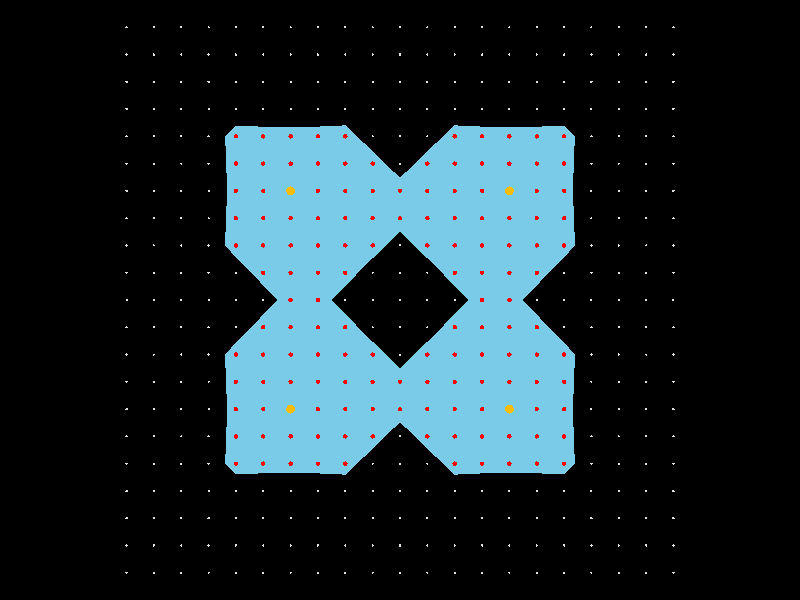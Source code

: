 #include "colors.inc"
#include "textures.inc"

camera {
  perspective
  location <0, 0, -11>
  direction z
}

light_source {
  <-1, 1, 0>
  color <1, 1, 1>
  parallel
}

sphere {
<-5, -5, 0>, 0.02
  texture {
    Water
    pigment {
      Gray
    }
  }
}

sphere {
<-4.5, -5, 0>, 0.02
  texture {
    Water
    pigment {
      Gray
    }
  }
}

sphere {
<-4, -5, 0>, 0.02
  texture {
    Water
    pigment {
      Gray
    }
  }
}

sphere {
<-3.5, -5, 0>, 0.02
  texture {
    Water
    pigment {
      Gray
    }
  }
}

sphere {
<-3, -5, 0>, 0.02
  texture {
    Water
    pigment {
      Gray
    }
  }
}

sphere {
<-2.5, -5, 0>, 0.02
  texture {
    Water
    pigment {
      Gray
    }
  }
}

sphere {
<-2, -5, 0>, 0.02
  texture {
    Water
    pigment {
      Gray
    }
  }
}

sphere {
<-1.5, -5, 0>, 0.02
  texture {
    Water
    pigment {
      Gray
    }
  }
}

sphere {
<-1, -5, 0>, 0.02
  texture {
    Water
    pigment {
      Gray
    }
  }
}

sphere {
<-0.5, -5, 0>, 0.02
  texture {
    Water
    pigment {
      Gray
    }
  }
}

sphere {
<0, -5, 0>, 0.02
  texture {
    Water
    pigment {
      Gray
    }
  }
}

sphere {
<0.5, -5, 0>, 0.02
  texture {
    Water
    pigment {
      Gray
    }
  }
}

sphere {
<1, -5, 0>, 0.02
  texture {
    Water
    pigment {
      Gray
    }
  }
}

sphere {
<1.5, -5, 0>, 0.02
  texture {
    Water
    pigment {
      Gray
    }
  }
}

sphere {
<2, -5, 0>, 0.02
  texture {
    Water
    pigment {
      Gray
    }
  }
}

sphere {
<2.5, -5, 0>, 0.02
  texture {
    Water
    pigment {
      Gray
    }
  }
}

sphere {
<3, -5, 0>, 0.02
  texture {
    Water
    pigment {
      Gray
    }
  }
}

sphere {
<3.5, -5, 0>, 0.02
  texture {
    Water
    pigment {
      Gray
    }
  }
}

sphere {
<4, -5, 0>, 0.02
  texture {
    Water
    pigment {
      Gray
    }
  }
}

sphere {
<4.5, -5, 0>, 0.02
  texture {
    Water
    pigment {
      Gray
    }
  }
}

sphere {
<5, -5, 0>, 0.02
  texture {
    Water
    pigment {
      Gray
    }
  }
}

sphere {
<-5, -4.5, 0>, 0.02
  texture {
    Water
    pigment {
      Gray
    }
  }
}

sphere {
<-4.5, -4.5, 0>, 0.02
  texture {
    Water
    pigment {
      Gray
    }
  }
}

sphere {
<-4, -4.5, 0>, 0.02
  texture {
    Water
    pigment {
      Gray
    }
  }
}

sphere {
<-3.5, -4.5, 0>, 0.02
  texture {
    Water
    pigment {
      Gray
    }
  }
}

sphere {
<-3, -4.5, 0>, 0.02
  texture {
    Water
    pigment {
      Gray
    }
  }
}

sphere {
<-2.5, -4.5, 0>, 0.02
  texture {
    Water
    pigment {
      Gray
    }
  }
}

sphere {
<-2, -4.5, 0>, 0.02
  texture {
    Water
    pigment {
      Gray
    }
  }
}

sphere {
<-1.5, -4.5, 0>, 0.02
  texture {
    Water
    pigment {
      Gray
    }
  }
}

sphere {
<-1, -4.5, 0>, 0.02
  texture {
    Water
    pigment {
      Gray
    }
  }
}

sphere {
<-0.5, -4.5, 0>, 0.02
  texture {
    Water
    pigment {
      Gray
    }
  }
}

sphere {
<0, -4.5, 0>, 0.02
  texture {
    Water
    pigment {
      Gray
    }
  }
}

sphere {
<0.5, -4.5, 0>, 0.02
  texture {
    Water
    pigment {
      Gray
    }
  }
}

sphere {
<1, -4.5, 0>, 0.02
  texture {
    Water
    pigment {
      Gray
    }
  }
}

sphere {
<1.5, -4.5, 0>, 0.02
  texture {
    Water
    pigment {
      Gray
    }
  }
}

sphere {
<2, -4.5, 0>, 0.02
  texture {
    Water
    pigment {
      Gray
    }
  }
}

sphere {
<2.5, -4.5, 0>, 0.02
  texture {
    Water
    pigment {
      Gray
    }
  }
}

sphere {
<3, -4.5, 0>, 0.02
  texture {
    Water
    pigment {
      Gray
    }
  }
}

sphere {
<3.5, -4.5, 0>, 0.02
  texture {
    Water
    pigment {
      Gray
    }
  }
}

sphere {
<4, -4.5, 0>, 0.02
  texture {
    Water
    pigment {
      Gray
    }
  }
}

sphere {
<4.5, -4.5, 0>, 0.02
  texture {
    Water
    pigment {
      Gray
    }
  }
}

sphere {
<5, -4.5, 0>, 0.02
  texture {
    Water
    pigment {
      Gray
    }
  }
}

sphere {
<-5, -4, 0>, 0.02
  texture {
    Water
    pigment {
      Gray
    }
  }
}

sphere {
<-4.5, -4, 0>, 0.02
  texture {
    Water
    pigment {
      Gray
    }
  }
}

sphere {
<-4, -4, 0>, 0.02
  texture {
    Water
    pigment {
      Gray
    }
  }
}

sphere {
<-3.5, -4, 0>, 0.02
  texture {
    Water
    pigment {
      Gray
    }
  }
}

sphere {
<-3, -4, 0>, 0.02
  texture {
    Water
    pigment {
      Gray
    }
  }
}

sphere {
<-2.5, -4, 0>, 0.02
  texture {
    Water
    pigment {
      Gray
    }
  }
}

sphere {
<-2, -4, 0>, 0.02
  texture {
    Water
    pigment {
      Gray
    }
  }
}

sphere {
<-1.5, -4, 0>, 0.02
  texture {
    Water
    pigment {
      Gray
    }
  }
}

sphere {
<-1, -4, 0>, 0.02
  texture {
    Water
    pigment {
      Gray
    }
  }
}

sphere {
<-0.5, -4, 0>, 0.02
  texture {
    Water
    pigment {
      Gray
    }
  }
}

sphere {
<0, -4, 0>, 0.02
  texture {
    Water
    pigment {
      Gray
    }
  }
}

sphere {
<0.5, -4, 0>, 0.02
  texture {
    Water
    pigment {
      Gray
    }
  }
}

sphere {
<1, -4, 0>, 0.02
  texture {
    Water
    pigment {
      Gray
    }
  }
}

sphere {
<1.5, -4, 0>, 0.02
  texture {
    Water
    pigment {
      Gray
    }
  }
}

sphere {
<2, -4, 0>, 0.02
  texture {
    Water
    pigment {
      Gray
    }
  }
}

sphere {
<2.5, -4, 0>, 0.02
  texture {
    Water
    pigment {
      Gray
    }
  }
}

sphere {
<3, -4, 0>, 0.02
  texture {
    Water
    pigment {
      Gray
    }
  }
}

sphere {
<3.5, -4, 0>, 0.02
  texture {
    Water
    pigment {
      Gray
    }
  }
}

sphere {
<4, -4, 0>, 0.02
  texture {
    Water
    pigment {
      Gray
    }
  }
}

sphere {
<4.5, -4, 0>, 0.02
  texture {
    Water
    pigment {
      Gray
    }
  }
}

sphere {
<5, -4, 0>, 0.02
  texture {
    Water
    pigment {
      Gray
    }
  }
}

sphere {
<-5, -3.5, 0>, 0.02
  texture {
    Water
    pigment {
      Gray
    }
  }
}

sphere {
<-4.5, -3.5, 0>, 0.02
  texture {
    Water
    pigment {
      Gray
    }
  }
}

sphere {
<-4, -3.5, 0>, 0.02
  texture {
    Water
    pigment {
      Gray
    }
  }
}

sphere {
<-3.5, -3.5, 0>, 0.02
  texture {
    Water
    pigment {
      Gray
    }
  }
}

sphere {
<-3, -3.5, 0>, 0.02
  texture {
    Water
    pigment {
      Gray
    }
  }
}

sphere {
<-2.5, -3.5, 0>, 0.02
  texture {
    Water
    pigment {
      Gray
    }
  }
}

sphere {
<-2, -3.5, 0>, 0.02
  texture {
    Water
    pigment {
      Gray
    }
  }
}

sphere {
<-1.5, -3.5, 0>, 0.02
  texture {
    Water
    pigment {
      Gray
    }
  }
}

sphere {
<-1, -3.5, 0>, 0.02
  texture {
    Water
    pigment {
      Gray
    }
  }
}

sphere {
<-0.5, -3.5, 0>, 0.02
  texture {
    Water
    pigment {
      Gray
    }
  }
}

sphere {
<0, -3.5, 0>, 0.02
  texture {
    Water
    pigment {
      Gray
    }
  }
}

sphere {
<0.5, -3.5, 0>, 0.02
  texture {
    Water
    pigment {
      Gray
    }
  }
}

sphere {
<1, -3.5, 0>, 0.02
  texture {
    Water
    pigment {
      Gray
    }
  }
}

sphere {
<1.5, -3.5, 0>, 0.02
  texture {
    Water
    pigment {
      Gray
    }
  }
}

sphere {
<2, -3.5, 0>, 0.02
  texture {
    Water
    pigment {
      Gray
    }
  }
}

sphere {
<2.5, -3.5, 0>, 0.02
  texture {
    Water
    pigment {
      Gray
    }
  }
}

sphere {
<3, -3.5, 0>, 0.02
  texture {
    Water
    pigment {
      Gray
    }
  }
}

sphere {
<3.5, -3.5, 0>, 0.02
  texture {
    Water
    pigment {
      Gray
    }
  }
}

sphere {
<4, -3.5, 0>, 0.02
  texture {
    Water
    pigment {
      Gray
    }
  }
}

sphere {
<4.5, -3.5, 0>, 0.02
  texture {
    Water
    pigment {
      Gray
    }
  }
}

sphere {
<5, -3.5, 0>, 0.02
  texture {
    Water
    pigment {
      Gray
    }
  }
}

sphere {
<-5, -3, 0>, 0.02
  texture {
    Water
    pigment {
      Gray
    }
  }
}

sphere {
<-4.5, -3, 0>, 0.02
  texture {
    Water
    pigment {
      Gray
    }
  }
}

sphere {
<-4, -3, 0>, 0.02
  texture {
    Water
    pigment {
      Gray
    }
  }
}

sphere {
<-3.5, -3, 0>, 0.02
  texture {
    Water
    pigment {
      Gray
    }
  }
}

sphere {
<-3, -3, 0>, 0.02
  texture {
    Water
    pigment {
      Gray
    }
  }
}

sphere {
<-2.5, -3, 0>, 0.02
  texture {
    Water
    pigment {
      Gray
    }
  }
}

sphere {
<-2, -3, 0>, 0.02
  texture {
    Water
    pigment {
      Gray
    }
  }
}

sphere {
<-1.5, -3, 0>, 0.02
  texture {
    Water
    pigment {
      Gray
    }
  }
}

sphere {
<-1, -3, 0>, 0.02
  texture {
    Water
    pigment {
      Gray
    }
  }
}

sphere {
<-0.5, -3, 0>, 0.02
  texture {
    Water
    pigment {
      Gray
    }
  }
}

sphere {
<0, -3, 0>, 0.02
  texture {
    Water
    pigment {
      Gray
    }
  }
}

sphere {
<0.5, -3, 0>, 0.02
  texture {
    Water
    pigment {
      Gray
    }
  }
}

sphere {
<1, -3, 0>, 0.02
  texture {
    Water
    pigment {
      Gray
    }
  }
}

sphere {
<1.5, -3, 0>, 0.02
  texture {
    Water
    pigment {
      Gray
    }
  }
}

sphere {
<2, -3, 0>, 0.02
  texture {
    Water
    pigment {
      Gray
    }
  }
}

sphere {
<2.5, -3, 0>, 0.02
  texture {
    Water
    pigment {
      Gray
    }
  }
}

sphere {
<3, -3, 0>, 0.02
  texture {
    Water
    pigment {
      Gray
    }
  }
}

sphere {
<3.5, -3, 0>, 0.02
  texture {
    Water
    pigment {
      Gray
    }
  }
}

sphere {
<4, -3, 0>, 0.02
  texture {
    Water
    pigment {
      Gray
    }
  }
}

sphere {
<4.5, -3, 0>, 0.02
  texture {
    Water
    pigment {
      Gray
    }
  }
}

sphere {
<5, -3, 0>, 0.02
  texture {
    Water
    pigment {
      Gray
    }
  }
}

sphere {
<-5, -2.5, 0>, 0.02
  texture {
    Water
    pigment {
      Gray
    }
  }
}

sphere {
<-4.5, -2.5, 0>, 0.02
  texture {
    Water
    pigment {
      Gray
    }
  }
}

sphere {
<-4, -2.5, 0>, 0.02
  texture {
    Water
    pigment {
      Gray
    }
  }
}

sphere {
<-3.5, -2.5, 0>, 0.02
  texture {
    Water
    pigment {
      Gray
    }
  }
}

sphere {
<-3, -2.5, 0>, 0.02
  texture {
    Water
    pigment {
      Gray
    }
  }
}

sphere {
<-2.5, -2.5, 0>, 0.02
  texture {
    Water
    pigment {
      Gray
    }
  }
}

sphere {
<-2, -2.5, 0>, 0.02
  texture {
    Water
    pigment {
      Gray
    }
  }
}

sphere {
<-1.5, -2.5, 0>, 0.02
  texture {
    Water
    pigment {
      Gray
    }
  }
}

sphere {
<-1, -2.5, 0>, 0.02
  texture {
    Water
    pigment {
      Gray
    }
  }
}

sphere {
<-0.5, -2.5, 0>, 0.02
  texture {
    Water
    pigment {
      Gray
    }
  }
}

sphere {
<0, -2.5, 0>, 0.02
  texture {
    Water
    pigment {
      Gray
    }
  }
}

sphere {
<0.5, -2.5, 0>, 0.02
  texture {
    Water
    pigment {
      Gray
    }
  }
}

sphere {
<1, -2.5, 0>, 0.02
  texture {
    Water
    pigment {
      Gray
    }
  }
}

sphere {
<1.5, -2.5, 0>, 0.02
  texture {
    Water
    pigment {
      Gray
    }
  }
}

sphere {
<2, -2.5, 0>, 0.02
  texture {
    Water
    pigment {
      Gray
    }
  }
}

sphere {
<2.5, -2.5, 0>, 0.02
  texture {
    Water
    pigment {
      Gray
    }
  }
}

sphere {
<3, -2.5, 0>, 0.02
  texture {
    Water
    pigment {
      Gray
    }
  }
}

sphere {
<3.5, -2.5, 0>, 0.02
  texture {
    Water
    pigment {
      Gray
    }
  }
}

sphere {
<4, -2.5, 0>, 0.02
  texture {
    Water
    pigment {
      Gray
    }
  }
}

sphere {
<4.5, -2.5, 0>, 0.02
  texture {
    Water
    pigment {
      Gray
    }
  }
}

sphere {
<5, -2.5, 0>, 0.02
  texture {
    Water
    pigment {
      Gray
    }
  }
}

sphere {
<-5, -2, 0>, 0.02
  texture {
    Water
    pigment {
      Gray
    }
  }
}

sphere {
<-4.5, -2, 0>, 0.02
  texture {
    Water
    pigment {
      Gray
    }
  }
}

sphere {
<-4, -2, 0>, 0.02
  texture {
    Water
    pigment {
      Gray
    }
  }
}

sphere {
<-3.5, -2, 0>, 0.02
  texture {
    Water
    pigment {
      Gray
    }
  }
}

sphere {
<-3, -2, 0>, 0.02
  texture {
    Water
    pigment {
      Gray
    }
  }
}

sphere {
<-2.5, -2, 0>, 0.02
  texture {
    Water
    pigment {
      Gray
    }
  }
}

sphere {
<-2, -2, 0>, 0.02
  texture {
    Water
    pigment {
      Gray
    }
  }
}

sphere {
<-1.5, -2, 0>, 0.02
  texture {
    Water
    pigment {
      Gray
    }
  }
}

sphere {
<-1, -2, 0>, 0.02
  texture {
    Water
    pigment {
      Gray
    }
  }
}

sphere {
<-0.5, -2, 0>, 0.02
  texture {
    Water
    pigment {
      Gray
    }
  }
}

sphere {
<0, -2, 0>, 0.02
  texture {
    Water
    pigment {
      Gray
    }
  }
}

sphere {
<0.5, -2, 0>, 0.02
  texture {
    Water
    pigment {
      Gray
    }
  }
}

sphere {
<1, -2, 0>, 0.02
  texture {
    Water
    pigment {
      Gray
    }
  }
}

sphere {
<1.5, -2, 0>, 0.02
  texture {
    Water
    pigment {
      Gray
    }
  }
}

sphere {
<2, -2, 0>, 0.02
  texture {
    Water
    pigment {
      Gray
    }
  }
}

sphere {
<2.5, -2, 0>, 0.02
  texture {
    Water
    pigment {
      Gray
    }
  }
}

sphere {
<3, -2, 0>, 0.02
  texture {
    Water
    pigment {
      Gray
    }
  }
}

sphere {
<3.5, -2, 0>, 0.02
  texture {
    Water
    pigment {
      Gray
    }
  }
}

sphere {
<4, -2, 0>, 0.02
  texture {
    Water
    pigment {
      Gray
    }
  }
}

sphere {
<4.5, -2, 0>, 0.02
  texture {
    Water
    pigment {
      Gray
    }
  }
}

sphere {
<5, -2, 0>, 0.02
  texture {
    Water
    pigment {
      Gray
    }
  }
}

sphere {
<-5, -1.5, 0>, 0.02
  texture {
    Water
    pigment {
      Gray
    }
  }
}

sphere {
<-4.5, -1.5, 0>, 0.02
  texture {
    Water
    pigment {
      Gray
    }
  }
}

sphere {
<-4, -1.5, 0>, 0.02
  texture {
    Water
    pigment {
      Gray
    }
  }
}

sphere {
<-3.5, -1.5, 0>, 0.02
  texture {
    Water
    pigment {
      Gray
    }
  }
}

sphere {
<-3, -1.5, 0>, 0.02
  texture {
    Water
    pigment {
      Gray
    }
  }
}

sphere {
<-2.5, -1.5, 0>, 0.02
  texture {
    Water
    pigment {
      Gray
    }
  }
}

sphere {
<-2, -1.5, 0>, 0.02
  texture {
    Water
    pigment {
      Gray
    }
  }
}

sphere {
<-1.5, -1.5, 0>, 0.02
  texture {
    Water
    pigment {
      Gray
    }
  }
}

sphere {
<-1, -1.5, 0>, 0.02
  texture {
    Water
    pigment {
      Gray
    }
  }
}

sphere {
<-0.5, -1.5, 0>, 0.02
  texture {
    Water
    pigment {
      Gray
    }
  }
}

sphere {
<0, -1.5, 0>, 0.02
  texture {
    Water
    pigment {
      Gray
    }
  }
}

sphere {
<0.5, -1.5, 0>, 0.02
  texture {
    Water
    pigment {
      Gray
    }
  }
}

sphere {
<1, -1.5, 0>, 0.02
  texture {
    Water
    pigment {
      Gray
    }
  }
}

sphere {
<1.5, -1.5, 0>, 0.02
  texture {
    Water
    pigment {
      Gray
    }
  }
}

sphere {
<2, -1.5, 0>, 0.02
  texture {
    Water
    pigment {
      Gray
    }
  }
}

sphere {
<2.5, -1.5, 0>, 0.02
  texture {
    Water
    pigment {
      Gray
    }
  }
}

sphere {
<3, -1.5, 0>, 0.02
  texture {
    Water
    pigment {
      Gray
    }
  }
}

sphere {
<3.5, -1.5, 0>, 0.02
  texture {
    Water
    pigment {
      Gray
    }
  }
}

sphere {
<4, -1.5, 0>, 0.02
  texture {
    Water
    pigment {
      Gray
    }
  }
}

sphere {
<4.5, -1.5, 0>, 0.02
  texture {
    Water
    pigment {
      Gray
    }
  }
}

sphere {
<5, -1.5, 0>, 0.02
  texture {
    Water
    pigment {
      Gray
    }
  }
}

sphere {
<-5, -1, 0>, 0.02
  texture {
    Water
    pigment {
      Gray
    }
  }
}

sphere {
<-4.5, -1, 0>, 0.02
  texture {
    Water
    pigment {
      Gray
    }
  }
}

sphere {
<-4, -1, 0>, 0.02
  texture {
    Water
    pigment {
      Gray
    }
  }
}

sphere {
<-3.5, -1, 0>, 0.02
  texture {
    Water
    pigment {
      Gray
    }
  }
}

sphere {
<-3, -1, 0>, 0.02
  texture {
    Water
    pigment {
      Gray
    }
  }
}

sphere {
<-2.5, -1, 0>, 0.02
  texture {
    Water
    pigment {
      Gray
    }
  }
}

sphere {
<-2, -1, 0>, 0.02
  texture {
    Water
    pigment {
      Gray
    }
  }
}

sphere {
<-1.5, -1, 0>, 0.02
  texture {
    Water
    pigment {
      Gray
    }
  }
}

sphere {
<-1, -1, 0>, 0.02
  texture {
    Water
    pigment {
      Gray
    }
  }
}

sphere {
<-0.5, -1, 0>, 0.02
  texture {
    Water
    pigment {
      Gray
    }
  }
}

sphere {
<0, -1, 0>, 0.02
  texture {
    Water
    pigment {
      Gray
    }
  }
}

sphere {
<0.5, -1, 0>, 0.02
  texture {
    Water
    pigment {
      Gray
    }
  }
}

sphere {
<1, -1, 0>, 0.02
  texture {
    Water
    pigment {
      Gray
    }
  }
}

sphere {
<1.5, -1, 0>, 0.02
  texture {
    Water
    pigment {
      Gray
    }
  }
}

sphere {
<2, -1, 0>, 0.02
  texture {
    Water
    pigment {
      Gray
    }
  }
}

sphere {
<2.5, -1, 0>, 0.02
  texture {
    Water
    pigment {
      Gray
    }
  }
}

sphere {
<3, -1, 0>, 0.02
  texture {
    Water
    pigment {
      Gray
    }
  }
}

sphere {
<3.5, -1, 0>, 0.02
  texture {
    Water
    pigment {
      Gray
    }
  }
}

sphere {
<4, -1, 0>, 0.02
  texture {
    Water
    pigment {
      Gray
    }
  }
}

sphere {
<4.5, -1, 0>, 0.02
  texture {
    Water
    pigment {
      Gray
    }
  }
}

sphere {
<5, -1, 0>, 0.02
  texture {
    Water
    pigment {
      Gray
    }
  }
}

sphere {
<-5, -0.5, 0>, 0.02
  texture {
    Water
    pigment {
      Gray
    }
  }
}

sphere {
<-4.5, -0.5, 0>, 0.02
  texture {
    Water
    pigment {
      Gray
    }
  }
}

sphere {
<-4, -0.5, 0>, 0.02
  texture {
    Water
    pigment {
      Gray
    }
  }
}

sphere {
<-3.5, -0.5, 0>, 0.02
  texture {
    Water
    pigment {
      Gray
    }
  }
}

sphere {
<-3, -0.5, 0>, 0.02
  texture {
    Water
    pigment {
      Gray
    }
  }
}

sphere {
<-2.5, -0.5, 0>, 0.02
  texture {
    Water
    pigment {
      Gray
    }
  }
}

sphere {
<-2, -0.5, 0>, 0.02
  texture {
    Water
    pigment {
      Gray
    }
  }
}

sphere {
<-1.5, -0.5, 0>, 0.02
  texture {
    Water
    pigment {
      Gray
    }
  }
}

sphere {
<-1, -0.5, 0>, 0.02
  texture {
    Water
    pigment {
      Gray
    }
  }
}

sphere {
<-0.5, -0.5, 0>, 0.02
  texture {
    Water
    pigment {
      Gray
    }
  }
}

sphere {
<0, -0.5, 0>, 0.02
  texture {
    Water
    pigment {
      Gray
    }
  }
}

sphere {
<0.5, -0.5, 0>, 0.02
  texture {
    Water
    pigment {
      Gray
    }
  }
}

sphere {
<1, -0.5, 0>, 0.02
  texture {
    Water
    pigment {
      Gray
    }
  }
}

sphere {
<1.5, -0.5, 0>, 0.02
  texture {
    Water
    pigment {
      Gray
    }
  }
}

sphere {
<2, -0.5, 0>, 0.02
  texture {
    Water
    pigment {
      Gray
    }
  }
}

sphere {
<2.5, -0.5, 0>, 0.02
  texture {
    Water
    pigment {
      Gray
    }
  }
}

sphere {
<3, -0.5, 0>, 0.02
  texture {
    Water
    pigment {
      Gray
    }
  }
}

sphere {
<3.5, -0.5, 0>, 0.02
  texture {
    Water
    pigment {
      Gray
    }
  }
}

sphere {
<4, -0.5, 0>, 0.02
  texture {
    Water
    pigment {
      Gray
    }
  }
}

sphere {
<4.5, -0.5, 0>, 0.02
  texture {
    Water
    pigment {
      Gray
    }
  }
}

sphere {
<5, -0.5, 0>, 0.02
  texture {
    Water
    pigment {
      Gray
    }
  }
}

sphere {
<-5, 0, 0>, 0.02
  texture {
    Water
    pigment {
      Gray
    }
  }
}

sphere {
<-4.5, 0, 0>, 0.02
  texture {
    Water
    pigment {
      Gray
    }
  }
}

sphere {
<-4, 0, 0>, 0.02
  texture {
    Water
    pigment {
      Gray
    }
  }
}

sphere {
<-3.5, 0, 0>, 0.02
  texture {
    Water
    pigment {
      Gray
    }
  }
}

sphere {
<-3, 0, 0>, 0.02
  texture {
    Water
    pigment {
      Gray
    }
  }
}

sphere {
<-2.5, 0, 0>, 0.02
  texture {
    Water
    pigment {
      Gray
    }
  }
}

sphere {
<-2, 0, 0>, 0.02
  texture {
    Water
    pigment {
      Gray
    }
  }
}

sphere {
<-1.5, 0, 0>, 0.02
  texture {
    Water
    pigment {
      Gray
    }
  }
}

sphere {
<-1, 0, 0>, 0.02
  texture {
    Water
    pigment {
      Gray
    }
  }
}

sphere {
<-0.5, 0, 0>, 0.02
  texture {
    Water
    pigment {
      Gray
    }
  }
}

sphere {
<0, 0, 0>, 0.02
  texture {
    Water
    pigment {
      Gray
    }
  }
}

sphere {
<0.5, 0, 0>, 0.02
  texture {
    Water
    pigment {
      Gray
    }
  }
}

sphere {
<1, 0, 0>, 0.02
  texture {
    Water
    pigment {
      Gray
    }
  }
}

sphere {
<1.5, 0, 0>, 0.02
  texture {
    Water
    pigment {
      Gray
    }
  }
}

sphere {
<2, 0, 0>, 0.02
  texture {
    Water
    pigment {
      Gray
    }
  }
}

sphere {
<2.5, 0, 0>, 0.02
  texture {
    Water
    pigment {
      Gray
    }
  }
}

sphere {
<3, 0, 0>, 0.02
  texture {
    Water
    pigment {
      Gray
    }
  }
}

sphere {
<3.5, 0, 0>, 0.02
  texture {
    Water
    pigment {
      Gray
    }
  }
}

sphere {
<4, 0, 0>, 0.02
  texture {
    Water
    pigment {
      Gray
    }
  }
}

sphere {
<4.5, 0, 0>, 0.02
  texture {
    Water
    pigment {
      Gray
    }
  }
}

sphere {
<5, 0, 0>, 0.02
  texture {
    Water
    pigment {
      Gray
    }
  }
}

sphere {
<-5, 0.5, 0>, 0.02
  texture {
    Water
    pigment {
      Gray
    }
  }
}

sphere {
<-4.5, 0.5, 0>, 0.02
  texture {
    Water
    pigment {
      Gray
    }
  }
}

sphere {
<-4, 0.5, 0>, 0.02
  texture {
    Water
    pigment {
      Gray
    }
  }
}

sphere {
<-3.5, 0.5, 0>, 0.02
  texture {
    Water
    pigment {
      Gray
    }
  }
}

sphere {
<-3, 0.5, 0>, 0.02
  texture {
    Water
    pigment {
      Gray
    }
  }
}

sphere {
<-2.5, 0.5, 0>, 0.02
  texture {
    Water
    pigment {
      Gray
    }
  }
}

sphere {
<-2, 0.5, 0>, 0.02
  texture {
    Water
    pigment {
      Gray
    }
  }
}

sphere {
<-1.5, 0.5, 0>, 0.02
  texture {
    Water
    pigment {
      Gray
    }
  }
}

sphere {
<-1, 0.5, 0>, 0.02
  texture {
    Water
    pigment {
      Gray
    }
  }
}

sphere {
<-0.5, 0.5, 0>, 0.02
  texture {
    Water
    pigment {
      Gray
    }
  }
}

sphere {
<0, 0.5, 0>, 0.02
  texture {
    Water
    pigment {
      Gray
    }
  }
}

sphere {
<0.5, 0.5, 0>, 0.02
  texture {
    Water
    pigment {
      Gray
    }
  }
}

sphere {
<1, 0.5, 0>, 0.02
  texture {
    Water
    pigment {
      Gray
    }
  }
}

sphere {
<1.5, 0.5, 0>, 0.02
  texture {
    Water
    pigment {
      Gray
    }
  }
}

sphere {
<2, 0.5, 0>, 0.02
  texture {
    Water
    pigment {
      Gray
    }
  }
}

sphere {
<2.5, 0.5, 0>, 0.02
  texture {
    Water
    pigment {
      Gray
    }
  }
}

sphere {
<3, 0.5, 0>, 0.02
  texture {
    Water
    pigment {
      Gray
    }
  }
}

sphere {
<3.5, 0.5, 0>, 0.02
  texture {
    Water
    pigment {
      Gray
    }
  }
}

sphere {
<4, 0.5, 0>, 0.02
  texture {
    Water
    pigment {
      Gray
    }
  }
}

sphere {
<4.5, 0.5, 0>, 0.02
  texture {
    Water
    pigment {
      Gray
    }
  }
}

sphere {
<5, 0.5, 0>, 0.02
  texture {
    Water
    pigment {
      Gray
    }
  }
}

sphere {
<-5, 1, 0>, 0.02
  texture {
    Water
    pigment {
      Gray
    }
  }
}

sphere {
<-4.5, 1, 0>, 0.02
  texture {
    Water
    pigment {
      Gray
    }
  }
}

sphere {
<-4, 1, 0>, 0.02
  texture {
    Water
    pigment {
      Gray
    }
  }
}

sphere {
<-3.5, 1, 0>, 0.02
  texture {
    Water
    pigment {
      Gray
    }
  }
}

sphere {
<-3, 1, 0>, 0.02
  texture {
    Water
    pigment {
      Gray
    }
  }
}

sphere {
<-2.5, 1, 0>, 0.02
  texture {
    Water
    pigment {
      Gray
    }
  }
}

sphere {
<-2, 1, 0>, 0.02
  texture {
    Water
    pigment {
      Gray
    }
  }
}

sphere {
<-1.5, 1, 0>, 0.02
  texture {
    Water
    pigment {
      Gray
    }
  }
}

sphere {
<-1, 1, 0>, 0.02
  texture {
    Water
    pigment {
      Gray
    }
  }
}

sphere {
<-0.5, 1, 0>, 0.02
  texture {
    Water
    pigment {
      Gray
    }
  }
}

sphere {
<0, 1, 0>, 0.02
  texture {
    Water
    pigment {
      Gray
    }
  }
}

sphere {
<0.5, 1, 0>, 0.02
  texture {
    Water
    pigment {
      Gray
    }
  }
}

sphere {
<1, 1, 0>, 0.02
  texture {
    Water
    pigment {
      Gray
    }
  }
}

sphere {
<1.5, 1, 0>, 0.02
  texture {
    Water
    pigment {
      Gray
    }
  }
}

sphere {
<2, 1, 0>, 0.02
  texture {
    Water
    pigment {
      Gray
    }
  }
}

sphere {
<2.5, 1, 0>, 0.02
  texture {
    Water
    pigment {
      Gray
    }
  }
}

sphere {
<3, 1, 0>, 0.02
  texture {
    Water
    pigment {
      Gray
    }
  }
}

sphere {
<3.5, 1, 0>, 0.02
  texture {
    Water
    pigment {
      Gray
    }
  }
}

sphere {
<4, 1, 0>, 0.02
  texture {
    Water
    pigment {
      Gray
    }
  }
}

sphere {
<4.5, 1, 0>, 0.02
  texture {
    Water
    pigment {
      Gray
    }
  }
}

sphere {
<5, 1, 0>, 0.02
  texture {
    Water
    pigment {
      Gray
    }
  }
}

sphere {
<-5, 1.5, 0>, 0.02
  texture {
    Water
    pigment {
      Gray
    }
  }
}

sphere {
<-4.5, 1.5, 0>, 0.02
  texture {
    Water
    pigment {
      Gray
    }
  }
}

sphere {
<-4, 1.5, 0>, 0.02
  texture {
    Water
    pigment {
      Gray
    }
  }
}

sphere {
<-3.5, 1.5, 0>, 0.02
  texture {
    Water
    pigment {
      Gray
    }
  }
}

sphere {
<-3, 1.5, 0>, 0.02
  texture {
    Water
    pigment {
      Gray
    }
  }
}

sphere {
<-2.5, 1.5, 0>, 0.02
  texture {
    Water
    pigment {
      Gray
    }
  }
}

sphere {
<-2, 1.5, 0>, 0.02
  texture {
    Water
    pigment {
      Gray
    }
  }
}

sphere {
<-1.5, 1.5, 0>, 0.02
  texture {
    Water
    pigment {
      Gray
    }
  }
}

sphere {
<-1, 1.5, 0>, 0.02
  texture {
    Water
    pigment {
      Gray
    }
  }
}

sphere {
<-0.5, 1.5, 0>, 0.02
  texture {
    Water
    pigment {
      Gray
    }
  }
}

sphere {
<0, 1.5, 0>, 0.02
  texture {
    Water
    pigment {
      Gray
    }
  }
}

sphere {
<0.5, 1.5, 0>, 0.02
  texture {
    Water
    pigment {
      Gray
    }
  }
}

sphere {
<1, 1.5, 0>, 0.02
  texture {
    Water
    pigment {
      Gray
    }
  }
}

sphere {
<1.5, 1.5, 0>, 0.02
  texture {
    Water
    pigment {
      Gray
    }
  }
}

sphere {
<2, 1.5, 0>, 0.02
  texture {
    Water
    pigment {
      Gray
    }
  }
}

sphere {
<2.5, 1.5, 0>, 0.02
  texture {
    Water
    pigment {
      Gray
    }
  }
}

sphere {
<3, 1.5, 0>, 0.02
  texture {
    Water
    pigment {
      Gray
    }
  }
}

sphere {
<3.5, 1.5, 0>, 0.02
  texture {
    Water
    pigment {
      Gray
    }
  }
}

sphere {
<4, 1.5, 0>, 0.02
  texture {
    Water
    pigment {
      Gray
    }
  }
}

sphere {
<4.5, 1.5, 0>, 0.02
  texture {
    Water
    pigment {
      Gray
    }
  }
}

sphere {
<5, 1.5, 0>, 0.02
  texture {
    Water
    pigment {
      Gray
    }
  }
}

sphere {
<-5, 2, 0>, 0.02
  texture {
    Water
    pigment {
      Gray
    }
  }
}

sphere {
<-4.5, 2, 0>, 0.02
  texture {
    Water
    pigment {
      Gray
    }
  }
}

sphere {
<-4, 2, 0>, 0.02
  texture {
    Water
    pigment {
      Gray
    }
  }
}

sphere {
<-3.5, 2, 0>, 0.02
  texture {
    Water
    pigment {
      Gray
    }
  }
}

sphere {
<-3, 2, 0>, 0.02
  texture {
    Water
    pigment {
      Gray
    }
  }
}

sphere {
<-2.5, 2, 0>, 0.02
  texture {
    Water
    pigment {
      Gray
    }
  }
}

sphere {
<-2, 2, 0>, 0.02
  texture {
    Water
    pigment {
      Gray
    }
  }
}

sphere {
<-1.5, 2, 0>, 0.02
  texture {
    Water
    pigment {
      Gray
    }
  }
}

sphere {
<-1, 2, 0>, 0.02
  texture {
    Water
    pigment {
      Gray
    }
  }
}

sphere {
<-0.5, 2, 0>, 0.02
  texture {
    Water
    pigment {
      Gray
    }
  }
}

sphere {
<0, 2, 0>, 0.02
  texture {
    Water
    pigment {
      Gray
    }
  }
}

sphere {
<0.5, 2, 0>, 0.02
  texture {
    Water
    pigment {
      Gray
    }
  }
}

sphere {
<1, 2, 0>, 0.02
  texture {
    Water
    pigment {
      Gray
    }
  }
}

sphere {
<1.5, 2, 0>, 0.02
  texture {
    Water
    pigment {
      Gray
    }
  }
}

sphere {
<2, 2, 0>, 0.02
  texture {
    Water
    pigment {
      Gray
    }
  }
}

sphere {
<2.5, 2, 0>, 0.02
  texture {
    Water
    pigment {
      Gray
    }
  }
}

sphere {
<3, 2, 0>, 0.02
  texture {
    Water
    pigment {
      Gray
    }
  }
}

sphere {
<3.5, 2, 0>, 0.02
  texture {
    Water
    pigment {
      Gray
    }
  }
}

sphere {
<4, 2, 0>, 0.02
  texture {
    Water
    pigment {
      Gray
    }
  }
}

sphere {
<4.5, 2, 0>, 0.02
  texture {
    Water
    pigment {
      Gray
    }
  }
}

sphere {
<5, 2, 0>, 0.02
  texture {
    Water
    pigment {
      Gray
    }
  }
}

sphere {
<-5, 2.5, 0>, 0.02
  texture {
    Water
    pigment {
      Gray
    }
  }
}

sphere {
<-4.5, 2.5, 0>, 0.02
  texture {
    Water
    pigment {
      Gray
    }
  }
}

sphere {
<-4, 2.5, 0>, 0.02
  texture {
    Water
    pigment {
      Gray
    }
  }
}

sphere {
<-3.5, 2.5, 0>, 0.02
  texture {
    Water
    pigment {
      Gray
    }
  }
}

sphere {
<-3, 2.5, 0>, 0.02
  texture {
    Water
    pigment {
      Gray
    }
  }
}

sphere {
<-2.5, 2.5, 0>, 0.02
  texture {
    Water
    pigment {
      Gray
    }
  }
}

sphere {
<-2, 2.5, 0>, 0.02
  texture {
    Water
    pigment {
      Gray
    }
  }
}

sphere {
<-1.5, 2.5, 0>, 0.02
  texture {
    Water
    pigment {
      Gray
    }
  }
}

sphere {
<-1, 2.5, 0>, 0.02
  texture {
    Water
    pigment {
      Gray
    }
  }
}

sphere {
<-0.5, 2.5, 0>, 0.02
  texture {
    Water
    pigment {
      Gray
    }
  }
}

sphere {
<0, 2.5, 0>, 0.02
  texture {
    Water
    pigment {
      Gray
    }
  }
}

sphere {
<0.5, 2.5, 0>, 0.02
  texture {
    Water
    pigment {
      Gray
    }
  }
}

sphere {
<1, 2.5, 0>, 0.02
  texture {
    Water
    pigment {
      Gray
    }
  }
}

sphere {
<1.5, 2.5, 0>, 0.02
  texture {
    Water
    pigment {
      Gray
    }
  }
}

sphere {
<2, 2.5, 0>, 0.02
  texture {
    Water
    pigment {
      Gray
    }
  }
}

sphere {
<2.5, 2.5, 0>, 0.02
  texture {
    Water
    pigment {
      Gray
    }
  }
}

sphere {
<3, 2.5, 0>, 0.02
  texture {
    Water
    pigment {
      Gray
    }
  }
}

sphere {
<3.5, 2.5, 0>, 0.02
  texture {
    Water
    pigment {
      Gray
    }
  }
}

sphere {
<4, 2.5, 0>, 0.02
  texture {
    Water
    pigment {
      Gray
    }
  }
}

sphere {
<4.5, 2.5, 0>, 0.02
  texture {
    Water
    pigment {
      Gray
    }
  }
}

sphere {
<5, 2.5, 0>, 0.02
  texture {
    Water
    pigment {
      Gray
    }
  }
}

sphere {
<-5, 3, 0>, 0.02
  texture {
    Water
    pigment {
      Gray
    }
  }
}

sphere {
<-4.5, 3, 0>, 0.02
  texture {
    Water
    pigment {
      Gray
    }
  }
}

sphere {
<-4, 3, 0>, 0.02
  texture {
    Water
    pigment {
      Gray
    }
  }
}

sphere {
<-3.5, 3, 0>, 0.02
  texture {
    Water
    pigment {
      Gray
    }
  }
}

sphere {
<-3, 3, 0>, 0.02
  texture {
    Water
    pigment {
      Gray
    }
  }
}

sphere {
<-2.5, 3, 0>, 0.02
  texture {
    Water
    pigment {
      Gray
    }
  }
}

sphere {
<-2, 3, 0>, 0.02
  texture {
    Water
    pigment {
      Gray
    }
  }
}

sphere {
<-1.5, 3, 0>, 0.02
  texture {
    Water
    pigment {
      Gray
    }
  }
}

sphere {
<-1, 3, 0>, 0.02
  texture {
    Water
    pigment {
      Gray
    }
  }
}

sphere {
<-0.5, 3, 0>, 0.02
  texture {
    Water
    pigment {
      Gray
    }
  }
}

sphere {
<0, 3, 0>, 0.02
  texture {
    Water
    pigment {
      Gray
    }
  }
}

sphere {
<0.5, 3, 0>, 0.02
  texture {
    Water
    pigment {
      Gray
    }
  }
}

sphere {
<1, 3, 0>, 0.02
  texture {
    Water
    pigment {
      Gray
    }
  }
}

sphere {
<1.5, 3, 0>, 0.02
  texture {
    Water
    pigment {
      Gray
    }
  }
}

sphere {
<2, 3, 0>, 0.02
  texture {
    Water
    pigment {
      Gray
    }
  }
}

sphere {
<2.5, 3, 0>, 0.02
  texture {
    Water
    pigment {
      Gray
    }
  }
}

sphere {
<3, 3, 0>, 0.02
  texture {
    Water
    pigment {
      Gray
    }
  }
}

sphere {
<3.5, 3, 0>, 0.02
  texture {
    Water
    pigment {
      Gray
    }
  }
}

sphere {
<4, 3, 0>, 0.02
  texture {
    Water
    pigment {
      Gray
    }
  }
}

sphere {
<4.5, 3, 0>, 0.02
  texture {
    Water
    pigment {
      Gray
    }
  }
}

sphere {
<5, 3, 0>, 0.02
  texture {
    Water
    pigment {
      Gray
    }
  }
}

sphere {
<-5, 3.5, 0>, 0.02
  texture {
    Water
    pigment {
      Gray
    }
  }
}

sphere {
<-4.5, 3.5, 0>, 0.02
  texture {
    Water
    pigment {
      Gray
    }
  }
}

sphere {
<-4, 3.5, 0>, 0.02
  texture {
    Water
    pigment {
      Gray
    }
  }
}

sphere {
<-3.5, 3.5, 0>, 0.02
  texture {
    Water
    pigment {
      Gray
    }
  }
}

sphere {
<-3, 3.5, 0>, 0.02
  texture {
    Water
    pigment {
      Gray
    }
  }
}

sphere {
<-2.5, 3.5, 0>, 0.02
  texture {
    Water
    pigment {
      Gray
    }
  }
}

sphere {
<-2, 3.5, 0>, 0.02
  texture {
    Water
    pigment {
      Gray
    }
  }
}

sphere {
<-1.5, 3.5, 0>, 0.02
  texture {
    Water
    pigment {
      Gray
    }
  }
}

sphere {
<-1, 3.5, 0>, 0.02
  texture {
    Water
    pigment {
      Gray
    }
  }
}

sphere {
<-0.5, 3.5, 0>, 0.02
  texture {
    Water
    pigment {
      Gray
    }
  }
}

sphere {
<0, 3.5, 0>, 0.02
  texture {
    Water
    pigment {
      Gray
    }
  }
}

sphere {
<0.5, 3.5, 0>, 0.02
  texture {
    Water
    pigment {
      Gray
    }
  }
}

sphere {
<1, 3.5, 0>, 0.02
  texture {
    Water
    pigment {
      Gray
    }
  }
}

sphere {
<1.5, 3.5, 0>, 0.02
  texture {
    Water
    pigment {
      Gray
    }
  }
}

sphere {
<2, 3.5, 0>, 0.02
  texture {
    Water
    pigment {
      Gray
    }
  }
}

sphere {
<2.5, 3.5, 0>, 0.02
  texture {
    Water
    pigment {
      Gray
    }
  }
}

sphere {
<3, 3.5, 0>, 0.02
  texture {
    Water
    pigment {
      Gray
    }
  }
}

sphere {
<3.5, 3.5, 0>, 0.02
  texture {
    Water
    pigment {
      Gray
    }
  }
}

sphere {
<4, 3.5, 0>, 0.02
  texture {
    Water
    pigment {
      Gray
    }
  }
}

sphere {
<4.5, 3.5, 0>, 0.02
  texture {
    Water
    pigment {
      Gray
    }
  }
}

sphere {
<5, 3.5, 0>, 0.02
  texture {
    Water
    pigment {
      Gray
    }
  }
}

sphere {
<-5, 4, 0>, 0.02
  texture {
    Water
    pigment {
      Gray
    }
  }
}

sphere {
<-4.5, 4, 0>, 0.02
  texture {
    Water
    pigment {
      Gray
    }
  }
}

sphere {
<-4, 4, 0>, 0.02
  texture {
    Water
    pigment {
      Gray
    }
  }
}

sphere {
<-3.5, 4, 0>, 0.02
  texture {
    Water
    pigment {
      Gray
    }
  }
}

sphere {
<-3, 4, 0>, 0.02
  texture {
    Water
    pigment {
      Gray
    }
  }
}

sphere {
<-2.5, 4, 0>, 0.02
  texture {
    Water
    pigment {
      Gray
    }
  }
}

sphere {
<-2, 4, 0>, 0.02
  texture {
    Water
    pigment {
      Gray
    }
  }
}

sphere {
<-1.5, 4, 0>, 0.02
  texture {
    Water
    pigment {
      Gray
    }
  }
}

sphere {
<-1, 4, 0>, 0.02
  texture {
    Water
    pigment {
      Gray
    }
  }
}

sphere {
<-0.5, 4, 0>, 0.02
  texture {
    Water
    pigment {
      Gray
    }
  }
}

sphere {
<0, 4, 0>, 0.02
  texture {
    Water
    pigment {
      Gray
    }
  }
}

sphere {
<0.5, 4, 0>, 0.02
  texture {
    Water
    pigment {
      Gray
    }
  }
}

sphere {
<1, 4, 0>, 0.02
  texture {
    Water
    pigment {
      Gray
    }
  }
}

sphere {
<1.5, 4, 0>, 0.02
  texture {
    Water
    pigment {
      Gray
    }
  }
}

sphere {
<2, 4, 0>, 0.02
  texture {
    Water
    pigment {
      Gray
    }
  }
}

sphere {
<2.5, 4, 0>, 0.02
  texture {
    Water
    pigment {
      Gray
    }
  }
}

sphere {
<3, 4, 0>, 0.02
  texture {
    Water
    pigment {
      Gray
    }
  }
}

sphere {
<3.5, 4, 0>, 0.02
  texture {
    Water
    pigment {
      Gray
    }
  }
}

sphere {
<4, 4, 0>, 0.02
  texture {
    Water
    pigment {
      Gray
    }
  }
}

sphere {
<4.5, 4, 0>, 0.02
  texture {
    Water
    pigment {
      Gray
    }
  }
}

sphere {
<5, 4, 0>, 0.02
  texture {
    Water
    pigment {
      Gray
    }
  }
}

sphere {
<-5, 4.5, 0>, 0.02
  texture {
    Water
    pigment {
      Gray
    }
  }
}

sphere {
<-4.5, 4.5, 0>, 0.02
  texture {
    Water
    pigment {
      Gray
    }
  }
}

sphere {
<-4, 4.5, 0>, 0.02
  texture {
    Water
    pigment {
      Gray
    }
  }
}

sphere {
<-3.5, 4.5, 0>, 0.02
  texture {
    Water
    pigment {
      Gray
    }
  }
}

sphere {
<-3, 4.5, 0>, 0.02
  texture {
    Water
    pigment {
      Gray
    }
  }
}

sphere {
<-2.5, 4.5, 0>, 0.02
  texture {
    Water
    pigment {
      Gray
    }
  }
}

sphere {
<-2, 4.5, 0>, 0.02
  texture {
    Water
    pigment {
      Gray
    }
  }
}

sphere {
<-1.5, 4.5, 0>, 0.02
  texture {
    Water
    pigment {
      Gray
    }
  }
}

sphere {
<-1, 4.5, 0>, 0.02
  texture {
    Water
    pigment {
      Gray
    }
  }
}

sphere {
<-0.5, 4.5, 0>, 0.02
  texture {
    Water
    pigment {
      Gray
    }
  }
}

sphere {
<0, 4.5, 0>, 0.02
  texture {
    Water
    pigment {
      Gray
    }
  }
}

sphere {
<0.5, 4.5, 0>, 0.02
  texture {
    Water
    pigment {
      Gray
    }
  }
}

sphere {
<1, 4.5, 0>, 0.02
  texture {
    Water
    pigment {
      Gray
    }
  }
}

sphere {
<1.5, 4.5, 0>, 0.02
  texture {
    Water
    pigment {
      Gray
    }
  }
}

sphere {
<2, 4.5, 0>, 0.02
  texture {
    Water
    pigment {
      Gray
    }
  }
}

sphere {
<2.5, 4.5, 0>, 0.02
  texture {
    Water
    pigment {
      Gray
    }
  }
}

sphere {
<3, 4.5, 0>, 0.02
  texture {
    Water
    pigment {
      Gray
    }
  }
}

sphere {
<3.5, 4.5, 0>, 0.02
  texture {
    Water
    pigment {
      Gray
    }
  }
}

sphere {
<4, 4.5, 0>, 0.02
  texture {
    Water
    pigment {
      Gray
    }
  }
}

sphere {
<4.5, 4.5, 0>, 0.02
  texture {
    Water
    pigment {
      Gray
    }
  }
}

sphere {
<5, 4.5, 0>, 0.02
  texture {
    Water
    pigment {
      Gray
    }
  }
}

sphere {
<-5, 5, 0>, 0.02
  texture {
    Water
    pigment {
      Gray
    }
  }
}

sphere {
<-4.5, 5, 0>, 0.02
  texture {
    Water
    pigment {
      Gray
    }
  }
}

sphere {
<-4, 5, 0>, 0.02
  texture {
    Water
    pigment {
      Gray
    }
  }
}

sphere {
<-3.5, 5, 0>, 0.02
  texture {
    Water
    pigment {
      Gray
    }
  }
}

sphere {
<-3, 5, 0>, 0.02
  texture {
    Water
    pigment {
      Gray
    }
  }
}

sphere {
<-2.5, 5, 0>, 0.02
  texture {
    Water
    pigment {
      Gray
    }
  }
}

sphere {
<-2, 5, 0>, 0.02
  texture {
    Water
    pigment {
      Gray
    }
  }
}

sphere {
<-1.5, 5, 0>, 0.02
  texture {
    Water
    pigment {
      Gray
    }
  }
}

sphere {
<-1, 5, 0>, 0.02
  texture {
    Water
    pigment {
      Gray
    }
  }
}

sphere {
<-0.5, 5, 0>, 0.02
  texture {
    Water
    pigment {
      Gray
    }
  }
}

sphere {
<0, 5, 0>, 0.02
  texture {
    Water
    pigment {
      Gray
    }
  }
}

sphere {
<0.5, 5, 0>, 0.02
  texture {
    Water
    pigment {
      Gray
    }
  }
}

sphere {
<1, 5, 0>, 0.02
  texture {
    Water
    pigment {
      Gray
    }
  }
}

sphere {
<1.5, 5, 0>, 0.02
  texture {
    Water
    pigment {
      Gray
    }
  }
}

sphere {
<2, 5, 0>, 0.02
  texture {
    Water
    pigment {
      Gray
    }
  }
}

sphere {
<2.5, 5, 0>, 0.02
  texture {
    Water
    pigment {
      Gray
    }
  }
}

sphere {
<3, 5, 0>, 0.02
  texture {
    Water
    pigment {
      Gray
    }
  }
}

sphere {
<3.5, 5, 0>, 0.02
  texture {
    Water
    pigment {
      Gray
    }
  }
}

sphere {
<4, 5, 0>, 0.02
  texture {
    Water
    pigment {
      Gray
    }
  }
}

sphere {
<4.5, 5, 0>, 0.02
  texture {
    Water
    pigment {
      Gray
    }
  }
}

sphere {
<5, 5, 0>, 0.02
  texture {
    Water
    pigment {
      Gray
    }
  }
}

sphere {
<-2, -2, 0>, 0.08
  texture {
    Water
    pigment {
      Orange
    }
  }
}

sphere {
<2, -2, 0>, 0.08
  texture {
    Water
    pigment {
      Orange
    }
  }
}

sphere {
<-2, 2, 0>, 0.08
  texture {
    Water
    pigment {
      Orange
    }
  }
}

sphere {
<2, 2, 0>, 0.08
  texture {
    Water
    pigment {
      Orange
    }
  }
}

sphere {
  <-3, -3, 0>, 0.04
  texture {
    Water
    pigment {
      Red
    }
  }
}

sphere {
  <-2.5, -3, 0>, 0.04
  texture {
    Water
    pigment {
      Red
    }
  }
}

sphere {
  <-2, -3, 0>, 0.04
  texture {
    Water
    pigment {
      Red
    }
  }
}

sphere {
  <-1.5, -3, 0>, 0.04
  texture {
    Water
    pigment {
      Red
    }
  }
}

sphere {
  <-1, -3, 0>, 0.04
  texture {
    Water
    pigment {
      Red
    }
  }
}

sphere {
  <1, -3, 0>, 0.04
  texture {
    Water
    pigment {
      Red
    }
  }
}

sphere {
  <1.5, -3, 0>, 0.04
  texture {
    Water
    pigment {
      Red
    }
  }
}

sphere {
  <2, -3, 0>, 0.04
  texture {
    Water
    pigment {
      Red
    }
  }
}

sphere {
  <2.5, -3, 0>, 0.04
  texture {
    Water
    pigment {
      Red
    }
  }
}

sphere {
  <3, -3, 0>, 0.04
  texture {
    Water
    pigment {
      Red
    }
  }
}

sphere {
  <-3, -2.5, 0>, 0.04
  texture {
    Water
    pigment {
      Red
    }
  }
}

sphere {
  <-2.5, -2.5, 0>, 0.04
  texture {
    Water
    pigment {
      Red
    }
  }
}

sphere {
  <-2, -2.5, 0>, 0.04
  texture {
    Water
    pigment {
      Red
    }
  }
}

sphere {
  <-1.5, -2.5, 0>, 0.04
  texture {
    Water
    pigment {
      Red
    }
  }
}

sphere {
  <-1, -2.5, 0>, 0.04
  texture {
    Water
    pigment {
      Red
    }
  }
}

sphere {
  <-0.5, -2.5, 0>, 0.04
  texture {
    Water
    pigment {
      Red
    }
  }
}

sphere {
  <0.5, -2.5, 0>, 0.04
  texture {
    Water
    pigment {
      Red
    }
  }
}

sphere {
  <1, -2.5, 0>, 0.04
  texture {
    Water
    pigment {
      Red
    }
  }
}

sphere {
  <1.5, -2.5, 0>, 0.04
  texture {
    Water
    pigment {
      Red
    }
  }
}

sphere {
  <2, -2.5, 0>, 0.04
  texture {
    Water
    pigment {
      Red
    }
  }
}

sphere {
  <2.5, -2.5, 0>, 0.04
  texture {
    Water
    pigment {
      Red
    }
  }
}

sphere {
  <3, -2.5, 0>, 0.04
  texture {
    Water
    pigment {
      Red
    }
  }
}

sphere {
  <-3, -2, 0>, 0.04
  texture {
    Water
    pigment {
      Red
    }
  }
}

sphere {
  <-2.5, -2, 0>, 0.04
  texture {
    Water
    pigment {
      Red
    }
  }
}

sphere {
  <-2, -2, 0>, 0.04
  texture {
    Water
    pigment {
      Red
    }
  }
}

sphere {
  <-1.5, -2, 0>, 0.04
  texture {
    Water
    pigment {
      Red
    }
  }
}

sphere {
  <-1, -2, 0>, 0.04
  texture {
    Water
    pigment {
      Red
    }
  }
}

sphere {
  <-0.5, -2, 0>, 0.04
  texture {
    Water
    pigment {
      Red
    }
  }
}

sphere {
  <0, -2, 0>, 0.04
  texture {
    Water
    pigment {
      Red
    }
  }
}

sphere {
  <0.5, -2, 0>, 0.04
  texture {
    Water
    pigment {
      Red
    }
  }
}

sphere {
  <1, -2, 0>, 0.04
  texture {
    Water
    pigment {
      Red
    }
  }
}

sphere {
  <1.5, -2, 0>, 0.04
  texture {
    Water
    pigment {
      Red
    }
  }
}

sphere {
  <2, -2, 0>, 0.04
  texture {
    Water
    pigment {
      Red
    }
  }
}

sphere {
  <2.5, -2, 0>, 0.04
  texture {
    Water
    pigment {
      Red
    }
  }
}

sphere {
  <3, -2, 0>, 0.04
  texture {
    Water
    pigment {
      Red
    }
  }
}

sphere {
  <-3, -1.5, 0>, 0.04
  texture {
    Water
    pigment {
      Red
    }
  }
}

sphere {
  <-2.5, -1.5, 0>, 0.04
  texture {
    Water
    pigment {
      Red
    }
  }
}

sphere {
  <-2, -1.5, 0>, 0.04
  texture {
    Water
    pigment {
      Red
    }
  }
}

sphere {
  <-1.5, -1.5, 0>, 0.04
  texture {
    Water
    pigment {
      Red
    }
  }
}

sphere {
  <-1, -1.5, 0>, 0.04
  texture {
    Water
    pigment {
      Red
    }
  }
}

sphere {
  <-0.5, -1.5, 0>, 0.04
  texture {
    Water
    pigment {
      Red
    }
  }
}

sphere {
  <0, -1.5, 0>, 0.04
  texture {
    Water
    pigment {
      Red
    }
  }
}

sphere {
  <0.5, -1.5, 0>, 0.04
  texture {
    Water
    pigment {
      Red
    }
  }
}

sphere {
  <1, -1.5, 0>, 0.04
  texture {
    Water
    pigment {
      Red
    }
  }
}

sphere {
  <1.5, -1.5, 0>, 0.04
  texture {
    Water
    pigment {
      Red
    }
  }
}

sphere {
  <2, -1.5, 0>, 0.04
  texture {
    Water
    pigment {
      Red
    }
  }
}

sphere {
  <2.5, -1.5, 0>, 0.04
  texture {
    Water
    pigment {
      Red
    }
  }
}

sphere {
  <3, -1.5, 0>, 0.04
  texture {
    Water
    pigment {
      Red
    }
  }
}

sphere {
  <-3, -1, 0>, 0.04
  texture {
    Water
    pigment {
      Red
    }
  }
}

sphere {
  <-2.5, -1, 0>, 0.04
  texture {
    Water
    pigment {
      Red
    }
  }
}

sphere {
  <-2, -1, 0>, 0.04
  texture {
    Water
    pigment {
      Red
    }
  }
}

sphere {
  <-1.5, -1, 0>, 0.04
  texture {
    Water
    pigment {
      Red
    }
  }
}

sphere {
  <-1, -1, 0>, 0.04
  texture {
    Water
    pigment {
      Red
    }
  }
}

sphere {
  <-0.5, -1, 0>, 0.04
  texture {
    Water
    pigment {
      Red
    }
  }
}

sphere {
  <0.5, -1, 0>, 0.04
  texture {
    Water
    pigment {
      Red
    }
  }
}

sphere {
  <1, -1, 0>, 0.04
  texture {
    Water
    pigment {
      Red
    }
  }
}

sphere {
  <1.5, -1, 0>, 0.04
  texture {
    Water
    pigment {
      Red
    }
  }
}

sphere {
  <2, -1, 0>, 0.04
  texture {
    Water
    pigment {
      Red
    }
  }
}

sphere {
  <2.5, -1, 0>, 0.04
  texture {
    Water
    pigment {
      Red
    }
  }
}

sphere {
  <3, -1, 0>, 0.04
  texture {
    Water
    pigment {
      Red
    }
  }
}

sphere {
  <-2.5, -0.5, 0>, 0.04
  texture {
    Water
    pigment {
      Red
    }
  }
}

sphere {
  <-2, -0.5, 0>, 0.04
  texture {
    Water
    pigment {
      Red
    }
  }
}

sphere {
  <-1.5, -0.5, 0>, 0.04
  texture {
    Water
    pigment {
      Red
    }
  }
}

sphere {
  <-1, -0.5, 0>, 0.04
  texture {
    Water
    pigment {
      Red
    }
  }
}

sphere {
  <1, -0.5, 0>, 0.04
  texture {
    Water
    pigment {
      Red
    }
  }
}

sphere {
  <1.5, -0.5, 0>, 0.04
  texture {
    Water
    pigment {
      Red
    }
  }
}

sphere {
  <2, -0.5, 0>, 0.04
  texture {
    Water
    pigment {
      Red
    }
  }
}

sphere {
  <2.5, -0.5, 0>, 0.04
  texture {
    Water
    pigment {
      Red
    }
  }
}

sphere {
  <-2, 0, 0>, 0.04
  texture {
    Water
    pigment {
      Red
    }
  }
}

sphere {
  <-1.5, 0, 0>, 0.04
  texture {
    Water
    pigment {
      Red
    }
  }
}

sphere {
  <1.5, 0, 0>, 0.04
  texture {
    Water
    pigment {
      Red
    }
  }
}

sphere {
  <2, 0, 0>, 0.04
  texture {
    Water
    pigment {
      Red
    }
  }
}

sphere {
  <-2.5, 0.5, 0>, 0.04
  texture {
    Water
    pigment {
      Red
    }
  }
}

sphere {
  <-2, 0.5, 0>, 0.04
  texture {
    Water
    pigment {
      Red
    }
  }
}

sphere {
  <-1.5, 0.5, 0>, 0.04
  texture {
    Water
    pigment {
      Red
    }
  }
}

sphere {
  <-1, 0.5, 0>, 0.04
  texture {
    Water
    pigment {
      Red
    }
  }
}

sphere {
  <1, 0.5, 0>, 0.04
  texture {
    Water
    pigment {
      Red
    }
  }
}

sphere {
  <1.5, 0.5, 0>, 0.04
  texture {
    Water
    pigment {
      Red
    }
  }
}

sphere {
  <2, 0.5, 0>, 0.04
  texture {
    Water
    pigment {
      Red
    }
  }
}

sphere {
  <2.5, 0.5, 0>, 0.04
  texture {
    Water
    pigment {
      Red
    }
  }
}

sphere {
  <-3, 1, 0>, 0.04
  texture {
    Water
    pigment {
      Red
    }
  }
}

sphere {
  <-2.5, 1, 0>, 0.04
  texture {
    Water
    pigment {
      Red
    }
  }
}

sphere {
  <-2, 1, 0>, 0.04
  texture {
    Water
    pigment {
      Red
    }
  }
}

sphere {
  <-1.5, 1, 0>, 0.04
  texture {
    Water
    pigment {
      Red
    }
  }
}

sphere {
  <-1, 1, 0>, 0.04
  texture {
    Water
    pigment {
      Red
    }
  }
}

sphere {
  <-0.5, 1, 0>, 0.04
  texture {
    Water
    pigment {
      Red
    }
  }
}

sphere {
  <0.5, 1, 0>, 0.04
  texture {
    Water
    pigment {
      Red
    }
  }
}

sphere {
  <1, 1, 0>, 0.04
  texture {
    Water
    pigment {
      Red
    }
  }
}

sphere {
  <1.5, 1, 0>, 0.04
  texture {
    Water
    pigment {
      Red
    }
  }
}

sphere {
  <2, 1, 0>, 0.04
  texture {
    Water
    pigment {
      Red
    }
  }
}

sphere {
  <2.5, 1, 0>, 0.04
  texture {
    Water
    pigment {
      Red
    }
  }
}

sphere {
  <3, 1, 0>, 0.04
  texture {
    Water
    pigment {
      Red
    }
  }
}

sphere {
  <-3, 1.5, 0>, 0.04
  texture {
    Water
    pigment {
      Red
    }
  }
}

sphere {
  <-2.5, 1.5, 0>, 0.04
  texture {
    Water
    pigment {
      Red
    }
  }
}

sphere {
  <-2, 1.5, 0>, 0.04
  texture {
    Water
    pigment {
      Red
    }
  }
}

sphere {
  <-1.5, 1.5, 0>, 0.04
  texture {
    Water
    pigment {
      Red
    }
  }
}

sphere {
  <-1, 1.5, 0>, 0.04
  texture {
    Water
    pigment {
      Red
    }
  }
}

sphere {
  <-0.5, 1.5, 0>, 0.04
  texture {
    Water
    pigment {
      Red
    }
  }
}

sphere {
  <0, 1.5, 0>, 0.04
  texture {
    Water
    pigment {
      Red
    }
  }
}

sphere {
  <0.5, 1.5, 0>, 0.04
  texture {
    Water
    pigment {
      Red
    }
  }
}

sphere {
  <1, 1.5, 0>, 0.04
  texture {
    Water
    pigment {
      Red
    }
  }
}

sphere {
  <1.5, 1.5, 0>, 0.04
  texture {
    Water
    pigment {
      Red
    }
  }
}

sphere {
  <2, 1.5, 0>, 0.04
  texture {
    Water
    pigment {
      Red
    }
  }
}

sphere {
  <2.5, 1.5, 0>, 0.04
  texture {
    Water
    pigment {
      Red
    }
  }
}

sphere {
  <3, 1.5, 0>, 0.04
  texture {
    Water
    pigment {
      Red
    }
  }
}

sphere {
  <-3, 2, 0>, 0.04
  texture {
    Water
    pigment {
      Red
    }
  }
}

sphere {
  <-2.5, 2, 0>, 0.04
  texture {
    Water
    pigment {
      Red
    }
  }
}

sphere {
  <-2, 2, 0>, 0.04
  texture {
    Water
    pigment {
      Red
    }
  }
}

sphere {
  <-1.5, 2, 0>, 0.04
  texture {
    Water
    pigment {
      Red
    }
  }
}

sphere {
  <-1, 2, 0>, 0.04
  texture {
    Water
    pigment {
      Red
    }
  }
}

sphere {
  <-0.5, 2, 0>, 0.04
  texture {
    Water
    pigment {
      Red
    }
  }
}

sphere {
  <0, 2, 0>, 0.04
  texture {
    Water
    pigment {
      Red
    }
  }
}

sphere {
  <0.5, 2, 0>, 0.04
  texture {
    Water
    pigment {
      Red
    }
  }
}

sphere {
  <1, 2, 0>, 0.04
  texture {
    Water
    pigment {
      Red
    }
  }
}

sphere {
  <1.5, 2, 0>, 0.04
  texture {
    Water
    pigment {
      Red
    }
  }
}

sphere {
  <2, 2, 0>, 0.04
  texture {
    Water
    pigment {
      Red
    }
  }
}

sphere {
  <2.5, 2, 0>, 0.04
  texture {
    Water
    pigment {
      Red
    }
  }
}

sphere {
  <3, 2, 0>, 0.04
  texture {
    Water
    pigment {
      Red
    }
  }
}

sphere {
  <-3, 2.5, 0>, 0.04
  texture {
    Water
    pigment {
      Red
    }
  }
}

sphere {
  <-2.5, 2.5, 0>, 0.04
  texture {
    Water
    pigment {
      Red
    }
  }
}

sphere {
  <-2, 2.5, 0>, 0.04
  texture {
    Water
    pigment {
      Red
    }
  }
}

sphere {
  <-1.5, 2.5, 0>, 0.04
  texture {
    Water
    pigment {
      Red
    }
  }
}

sphere {
  <-1, 2.5, 0>, 0.04
  texture {
    Water
    pigment {
      Red
    }
  }
}

sphere {
  <-0.5, 2.5, 0>, 0.04
  texture {
    Water
    pigment {
      Red
    }
  }
}

sphere {
  <0.5, 2.5, 0>, 0.04
  texture {
    Water
    pigment {
      Red
    }
  }
}

sphere {
  <1, 2.5, 0>, 0.04
  texture {
    Water
    pigment {
      Red
    }
  }
}

sphere {
  <1.5, 2.5, 0>, 0.04
  texture {
    Water
    pigment {
      Red
    }
  }
}

sphere {
  <2, 2.5, 0>, 0.04
  texture {
    Water
    pigment {
      Red
    }
  }
}

sphere {
  <2.5, 2.5, 0>, 0.04
  texture {
    Water
    pigment {
      Red
    }
  }
}

sphere {
  <3, 2.5, 0>, 0.04
  texture {
    Water
    pigment {
      Red
    }
  }
}

sphere {
  <-3, 3, 0>, 0.04
  texture {
    Water
    pigment {
      Red
    }
  }
}

sphere {
  <-2.5, 3, 0>, 0.04
  texture {
    Water
    pigment {
      Red
    }
  }
}

sphere {
  <-2, 3, 0>, 0.04
  texture {
    Water
    pigment {
      Red
    }
  }
}

sphere {
  <-1.5, 3, 0>, 0.04
  texture {
    Water
    pigment {
      Red
    }
  }
}

sphere {
  <-1, 3, 0>, 0.04
  texture {
    Water
    pigment {
      Red
    }
  }
}

sphere {
  <1, 3, 0>, 0.04
  texture {
    Water
    pigment {
      Red
    }
  }
}

sphere {
  <1.5, 3, 0>, 0.04
  texture {
    Water
    pigment {
      Red
    }
  }
}

sphere {
  <2, 3, 0>, 0.04
  texture {
    Water
    pigment {
      Red
    }
  }
}

sphere {
  <2.5, 3, 0>, 0.04
  texture {
    Water
    pigment {
      Red
    }
  }
}

sphere {
  <3, 3, 0>, 0.04
  texture {
    Water
    pigment {
      Red
    }
  }
}

mesh2 {
  vertex_vectors {
242,
<-3, -3, 0>,
<-3.19895, -3, 0>,
<-3, -3.19895, 0>,
<-2.5, -3, 0>,
<-2.5, -3.17678, 0>,
<-2, -3, 0>,
<-2.5, -3.17678, 0>,
<-2, -3.16514, 0>,
<-1.5, -3, 0>,
<-1.5, -3.17901, 0>,
<-1, -3, 0>,
<-1, -3.20236, 0>,
<-0.782472, -3, 0>,
<1, -3, 0>,
<0.782472, -3, 0>,
<1, -3.20236, 0>,
<1.5, -3, 0>,
<1.5, -3.17901, 0>,
<2, -3, 0>,
<2, -3.16514, 0>,
<2.5, -3, 0>,
<2.5, -3.17678, 0>,
<3, -3, 0>,
<2.5, -3.17678, 0>,
<3, -3.19895, 0>,
<3.19895, -3, 0>,
<-3, -2.5, 0>,
<-3.17678, -2.5, 0>,
<-2.5, -2.5, 0>,
<-2, -2.5, 0>,
<-1.5, -2.5, 0>,
<-1, -2.5, 0>,
<-0.5, -2.5, 0>,
<-0.5, -2.72355, 0>,
<-0.267443, -2.5, 0>,
<0.5, -2.5, 0>,
<0.267443, -2.5, 0>,
<0.5, -2.72355, 0>,
<1, -2.5, 0>,
<1.5, -2.5, 0>,
<2, -2.5, 0>,
<2.5, -2.5, 0>,
<3, -2.5, 0>,
<3.17678, -2.5, 0>,
<-3, -2, 0>,
<-3.16514, -2, 0>,
<-3.17678, -2.5, 0>,
<-2.5, -2, 0>,
<-2, -2, 0>,
<-1.5, -2, 0>,
<-1, -2, 0>,
<-0.5, -2, 0>,
<0, -2, 0>,
<0, -2.23982, 0>,
<0.5, -2, 0>,
<0, -2.23982, 0>,
<1, -2, 0>,
<1.5, -2, 0>,
<2, -2, 0>,
<2.5, -2, 0>,
<3, -2, 0>,
<3.17678, -2.5, 0>,
<3.16514, -2, 0>,
<-3, -1.5, 0>,
<-3.17901, -1.5, 0>,
<-2.5, -1.5, 0>,
<-2, -1.5, 0>,
<-1.5, -1.5, 0>,
<-1, -1.5, 0>,
<-0.5, -1.5, 0>,
<0, -1.5, 0>,
<0.5, -1.5, 0>,
<1, -1.5, 0>,
<1.5, -1.5, 0>,
<2, -1.5, 0>,
<2.5, -1.5, 0>,
<3, -1.5, 0>,
<3.17901, -1.5, 0>,
<-3, -1, 0>,
<-3.20236, -1, 0>,
<-2.5, -1, 0>,
<-2, -1, 0>,
<-1.5, -1, 0>,
<-1, -1, 0>,
<-0.5, -1, 0>,
<0, -1.25868, 0>,
<-0.260018, -1, 0>,
<0.5, -1, 0>,
<0.260018, -1, 0>,
<1, -1, 0>,
<1.5, -1, 0>,
<2, -1, 0>,
<2.5, -1, 0>,
<3, -1, 0>,
<3.20236, -1, 0>,
<-3, -0.782472, 0>,
<-2.5, -0.5, 0>,
<-2.72355, -0.5, 0>,
<-3, -0.782472, 0>,
<-2, -0.5, 0>,
<-1.5, -0.5, 0>,
<-1, -0.5, 0>,
<-0.5, -0.76375, 0>,
<-0.76375, -0.5, 0>,
<0.5, -0.76375, 0>,
<1, -0.5, 0>,
<0.76375, -0.5, 0>,
<0.5, -0.76375, 0>,
<1.5, -0.5, 0>,
<2, -0.5, 0>,
<2.5, -0.5, 0>,
<3, -0.782472, 0>,
<2.72355, -0.5, 0>,
<-2.5, -0.267443, 0>,
<-2, 0, 0>,
<-2.23982, 0, 0>,
<-1.5, 0, 0>,
<-1, -0.260018, 0>,
<-1.25868, 0, 0>,
<1, -0.260018, 0>,
<1.5, 0, 0>,
<1.25868, 0, 0>,
<2, 0, 0>,
<2.5, -0.267443, 0>,
<2.23982, 0, 0>,
<2.5, -0.267443, 0>,
<-2.5, 0.5, 0>,
<-2.72355, 0.5, 0>,
<-2.5, 0.267443, 0>,
<-2, 0.5, 0>,
<-2.23982, 0, 0>,
<-1.5, 0.5, 0>,
<-1, 0.5, 0>,
<-1, 0.260018, 0>,
<-0.76375, 0.5, 0>,
<1, 0.5, 0>,
<0.76375, 0.5, 0>,
<1, 0.260018, 0>,
<1.5, 0.5, 0>,
<1.25868, 0, 0>,
<2, 0.5, 0>,
<2.5, 0.5, 0>,
<2.23982, 0, 0>,
<2.5, 0.267443, 0>,
<2.72355, 0.5, 0>,
<-3, 1, 0>,
<-3.20236, 1, 0>,
<-3, 0.782472, 0>,
<-2.5, 1, 0>,
<-2, 1, 0>,
<-1.5, 1, 0>,
<-1, 1, 0>,
<-0.5, 1, 0>,
<-0.5, 0.76375, 0>,
<-0.260018, 1, 0>,
<0.5, 1, 0>,
<0.260018, 1, 0>,
<0.5, 0.76375, 0>,
<1, 1, 0>,
<1.5, 1, 0>,
<2, 1, 0>,
<2.5, 1, 0>,
<3, 1, 0>,
<3, 0.782472, 0>,
<3.20236, 1, 0>,
<-3, 1.5, 0>,
<-3.17901, 1.5, 0>,
<-2.5, 1.5, 0>,
<-2, 1.5, 0>,
<-1.5, 1.5, 0>,
<-1, 1.5, 0>,
<-0.5, 1.5, 0>,
<0, 1.5, 0>,
<0, 1.25868, 0>,
<0.5, 1.5, 0>,
<0, 1.25868, 0>,
<1, 1.5, 0>,
<1.5, 1.5, 0>,
<2, 1.5, 0>,
<2.5, 1.5, 0>,
<3, 1.5, 0>,
<3.17901, 1.5, 0>,
<-3, 2, 0>,
<-3.16514, 2, 0>,
<-2.5, 2, 0>,
<-2, 2, 0>,
<-1.5, 2, 0>,
<-1, 2, 0>,
<-0.5, 2, 0>,
<0, 2, 0>,
<0.5, 2, 0>,
<1, 2, 0>,
<1.5, 2, 0>,
<2, 2, 0>,
<2.5, 2, 0>,
<3, 2, 0>,
<3.16514, 2, 0>,
<-3, 2.5, 0>,
<-3.17678, 2.5, 0>,
<-2.5, 2.5, 0>,
<-2, 2.5, 0>,
<-1.5, 2.5, 0>,
<-1, 2.5, 0>,
<-0.5, 2.5, 0>,
<0, 2.23982, 0>,
<-0.267443, 2.5, 0>,
<0.5, 2.5, 0>,
<0.267443, 2.5, 0>,
<0, 2.23982, 0>,
<1, 2.5, 0>,
<1.5, 2.5, 0>,
<2, 2.5, 0>,
<2.5, 2.5, 0>,
<3, 2.5, 0>,
<3.17678, 2.5, 0>,
<-3, 3, 0>,
<-3.19895, 3, 0>,
<-3.17678, 2.5, 0>,
<-2.5, 3, 0>,
<-2, 3, 0>,
<-1.5, 3, 0>,
<-1, 3, 0>,
<-0.5, 2.72355, 0>,
<-0.782472, 3, 0>,
<0.5, 2.72355, 0>,
<1, 3, 0>,
<0.782472, 3, 0>,
<1.5, 3, 0>,
<2, 3, 0>,
<2.5, 3, 0>,
<3, 3, 0>,
<3.19895, 3, 0>,
<-3, 3.19895, 0>,
<-2.5, 3.17678, 0>,
<-2, 3.16514, 0>,
<-1.5, 3.17901, 0>,
<-1, 3.20236, 0>,
<1, 3.20236, 0>,
<1.5, 3.17901, 0>,
<2, 3.16514, 0>,
<2.5, 3.17678, 0>,
<3, 3.19895, 0>,
  }

face_indices {
368,
<0, 1, 2>,
<3, 0, 2>,
<3, 2, 4>,
<5, 3, 6>,
<5, 6, 7>,
<8, 5, 7>,
<8, 7, 9>,
<10, 8, 9>,
<10, 9, 11>,
<10, 11, 12>,
<13, 14, 15>,
<16, 13, 15>,
<16, 15, 17>,
<18, 16, 17>,
<18, 17, 19>,
<20, 18, 19>,
<20, 19, 21>,
<22, 20, 23>,
<22, 23, 24>,
<22, 24, 25>,
<0, 26, 27>,
<0, 27, 1>,
<0, 3, 28>,
<0, 28, 26>,
<3, 5, 29>,
<3, 29, 28>,
<5, 8, 30>,
<5, 30, 29>,
<8, 10, 31>,
<8, 31, 30>,
<32, 31, 10>,
<32, 10, 12>,
<32, 12, 33>,
<32, 33, 34>,
<35, 36, 37>,
<13, 38, 35>,
<13, 35, 37>,
<13, 37, 14>,
<13, 16, 39>,
<13, 39, 38>,
<16, 18, 40>,
<16, 40, 39>,
<18, 20, 41>,
<18, 41, 40>,
<20, 22, 42>,
<20, 42, 41>,
<42, 22, 25>,
<42, 25, 43>,
<26, 44, 45>,
<26, 45, 46>,
<26, 28, 47>,
<26, 47, 44>,
<28, 29, 48>,
<28, 48, 47>,
<29, 30, 49>,
<29, 49, 48>,
<30, 31, 50>,
<30, 50, 49>,
<31, 32, 51>,
<31, 51, 50>,
<52, 51, 32>,
<52, 32, 34>,
<52, 34, 53>,
<35, 54, 52>,
<35, 52, 55>,
<35, 55, 36>,
<35, 38, 56>,
<35, 56, 54>,
<38, 39, 57>,
<38, 57, 56>,
<39, 40, 58>,
<39, 58, 57>,
<40, 41, 59>,
<40, 59, 58>,
<41, 42, 60>,
<41, 60, 59>,
<60, 42, 61>,
<60, 61, 62>,
<44, 63, 64>,
<44, 64, 45>,
<44, 47, 65>,
<44, 65, 63>,
<47, 48, 66>,
<47, 66, 65>,
<48, 49, 67>,
<48, 67, 66>,
<49, 50, 68>,
<49, 68, 67>,
<50, 51, 69>,
<50, 69, 68>,
<51, 52, 70>,
<51, 70, 69>,
<52, 54, 71>,
<52, 71, 70>,
<54, 56, 72>,
<54, 72, 71>,
<56, 57, 73>,
<56, 73, 72>,
<57, 58, 74>,
<57, 74, 73>,
<58, 59, 75>,
<58, 75, 74>,
<59, 60, 76>,
<59, 76, 75>,
<76, 60, 62>,
<76, 62, 77>,
<63, 78, 79>,
<63, 79, 64>,
<63, 65, 80>,
<63, 80, 78>,
<65, 66, 81>,
<65, 81, 80>,
<66, 67, 82>,
<66, 82, 81>,
<67, 68, 83>,
<67, 83, 82>,
<68, 69, 84>,
<68, 84, 83>,
<84, 69, 70>,
<84, 70, 85>,
<84, 85, 86>,
<70, 71, 87>,
<70, 87, 88>,
<70, 88, 85>,
<71, 72, 89>,
<71, 89, 87>,
<72, 73, 90>,
<72, 90, 89>,
<73, 74, 91>,
<73, 91, 90>,
<74, 75, 92>,
<74, 92, 91>,
<75, 76, 93>,
<75, 93, 92>,
<93, 76, 77>,
<93, 77, 94>,
<78, 95, 79>,
<78, 80, 96>,
<78, 96, 97>,
<78, 97, 98>,
<80, 81, 99>,
<80, 99, 96>,
<81, 82, 100>,
<81, 100, 99>,
<82, 83, 101>,
<82, 101, 100>,
<101, 83, 84>,
<101, 84, 102>,
<101, 102, 103>,
<84, 86, 102>,
<87, 104, 88>,
<87, 89, 105>,
<87, 105, 106>,
<87, 106, 107>,
<89, 90, 108>,
<89, 108, 105>,
<90, 91, 109>,
<90, 109, 108>,
<91, 92, 110>,
<91, 110, 109>,
<110, 92, 93>,
<110, 93, 111>,
<110, 111, 112>,
<93, 94, 111>,
<96, 113, 97>,
<96, 99, 114>,
<96, 114, 115>,
<96, 115, 113>,
<99, 100, 116>,
<99, 116, 114>,
<116, 100, 101>,
<116, 101, 117>,
<116, 117, 118>,
<101, 103, 117>,
<105, 119, 106>,
<105, 108, 120>,
<105, 120, 121>,
<105, 121, 119>,
<108, 109, 122>,
<108, 122, 120>,
<122, 109, 110>,
<122, 110, 123>,
<122, 123, 124>,
<110, 112, 125>,
<126, 127, 128>,
<114, 129, 126>,
<114, 126, 128>,
<114, 128, 130>,
<114, 116, 131>,
<114, 131, 129>,
<132, 131, 116>,
<132, 116, 118>,
<132, 118, 133>,
<132, 133, 134>,
<135, 136, 137>,
<120, 138, 135>,
<120, 135, 137>,
<120, 137, 139>,
<120, 122, 140>,
<120, 140, 138>,
<141, 140, 122>,
<141, 122, 142>,
<141, 142, 143>,
<141, 143, 144>,
<145, 146, 147>,
<126, 148, 145>,
<126, 145, 147>,
<126, 147, 127>,
<126, 129, 149>,
<126, 149, 148>,
<129, 131, 150>,
<129, 150, 149>,
<131, 132, 151>,
<131, 151, 150>,
<152, 151, 132>,
<152, 132, 134>,
<152, 134, 153>,
<152, 153, 154>,
<155, 156, 157>,
<135, 158, 155>,
<135, 155, 157>,
<135, 157, 136>,
<135, 138, 159>,
<135, 159, 158>,
<138, 140, 160>,
<138, 160, 159>,
<140, 141, 161>,
<140, 161, 160>,
<162, 161, 141>,
<162, 141, 144>,
<162, 144, 163>,
<162, 163, 164>,
<145, 165, 166>,
<145, 166, 146>,
<145, 148, 167>,
<145, 167, 165>,
<148, 149, 168>,
<148, 168, 167>,
<149, 150, 169>,
<149, 169, 168>,
<150, 151, 170>,
<150, 170, 169>,
<151, 152, 171>,
<151, 171, 170>,
<172, 171, 152>,
<172, 152, 154>,
<172, 154, 173>,
<155, 174, 172>,
<155, 172, 175>,
<155, 175, 156>,
<155, 158, 176>,
<155, 176, 174>,
<158, 159, 177>,
<158, 177, 176>,
<159, 160, 178>,
<159, 178, 177>,
<160, 161, 179>,
<160, 179, 178>,
<161, 162, 180>,
<161, 180, 179>,
<180, 162, 164>,
<180, 164, 181>,
<165, 182, 183>,
<165, 183, 166>,
<165, 167, 184>,
<165, 184, 182>,
<167, 168, 185>,
<167, 185, 184>,
<168, 169, 186>,
<168, 186, 185>,
<169, 170, 187>,
<169, 187, 186>,
<170, 171, 188>,
<170, 188, 187>,
<171, 172, 189>,
<171, 189, 188>,
<172, 174, 190>,
<172, 190, 189>,
<174, 176, 191>,
<174, 191, 190>,
<176, 177, 192>,
<176, 192, 191>,
<177, 178, 193>,
<177, 193, 192>,
<178, 179, 194>,
<178, 194, 193>,
<179, 180, 195>,
<179, 195, 194>,
<195, 180, 181>,
<195, 181, 196>,
<182, 197, 198>,
<182, 198, 183>,
<182, 184, 199>,
<182, 199, 197>,
<184, 185, 200>,
<184, 200, 199>,
<185, 186, 201>,
<185, 201, 200>,
<186, 187, 202>,
<186, 202, 201>,
<187, 188, 203>,
<187, 203, 202>,
<203, 188, 189>,
<203, 189, 204>,
<203, 204, 205>,
<189, 190, 206>,
<189, 206, 207>,
<189, 207, 208>,
<190, 191, 209>,
<190, 209, 206>,
<191, 192, 210>,
<191, 210, 209>,
<192, 193, 211>,
<192, 211, 210>,
<193, 194, 212>,
<193, 212, 211>,
<194, 195, 213>,
<194, 213, 212>,
<213, 195, 196>,
<213, 196, 214>,
<197, 215, 216>,
<197, 216, 217>,
<197, 199, 218>,
<197, 218, 215>,
<199, 200, 219>,
<199, 219, 218>,
<200, 201, 220>,
<200, 220, 219>,
<201, 202, 221>,
<201, 221, 220>,
<221, 202, 203>,
<221, 203, 222>,
<221, 222, 223>,
<203, 205, 222>,
<206, 224, 207>,
<206, 209, 225>,
<206, 225, 226>,
<206, 226, 224>,
<209, 210, 227>,
<209, 227, 225>,
<210, 211, 228>,
<210, 228, 227>,
<211, 212, 229>,
<211, 229, 228>,
<212, 213, 230>,
<212, 230, 229>,
<230, 213, 214>,
<230, 214, 231>,
<215, 232, 216>,
<215, 218, 233>,
<215, 233, 232>,
<218, 219, 234>,
<218, 234, 233>,
<219, 220, 235>,
<219, 235, 234>,
<220, 221, 236>,
<220, 236, 235>,
<221, 223, 236>,
<225, 237, 226>,
<225, 227, 238>,
<225, 238, 237>,
<227, 228, 239>,
<227, 239, 238>,
<228, 229, 240>,
<228, 240, 239>,
<229, 230, 241>,
<229, 241, 240>,
<230, 231, 241>,
  }

  texture {
    Water
    pigment {
      SkyBlue
    }
  }
}
